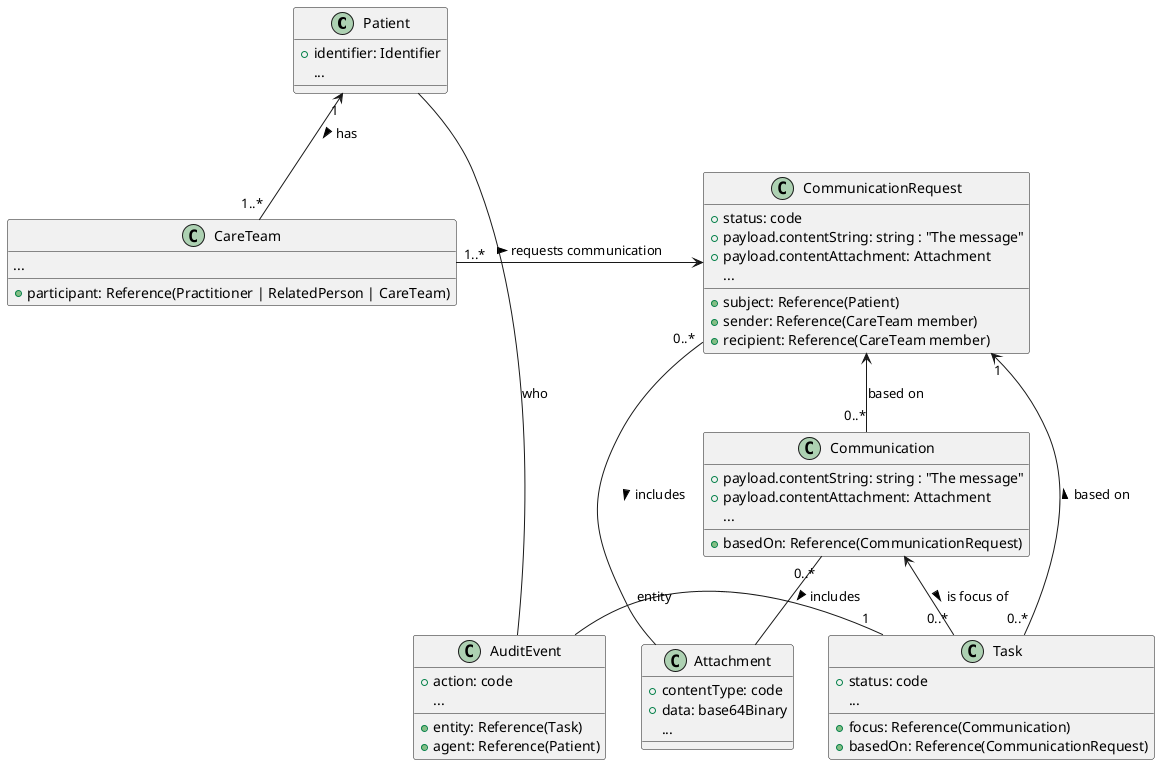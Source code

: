 @startuml
!define RECTANGLE class

RECTANGLE Patient {
  +identifier: Identifier
  ...
}

RECTANGLE CareTeam {
  +participant: Reference(Practitioner | RelatedPerson | CareTeam)
  ...
}

RECTANGLE CommunicationRequest {
  +status: code
  +subject: Reference(Patient)
  +sender: Reference(CareTeam member)
  +recipient: Reference(CareTeam member)
  +payload.contentString: string : "The message"
  +payload.contentAttachment: Attachment
  ...
}

RECTANGLE Communication {
  +basedOn: Reference(CommunicationRequest)
  +payload.contentString: string : "The message"
  +payload.contentAttachment: Attachment
  ...
}

RECTANGLE Attachment {
  +contentType: code
  +data: base64Binary
  ...
}

RECTANGLE Task {
  +status: code
  +focus: Reference(Communication)
  +basedOn: Reference(CommunicationRequest)
  ...
}

RECTANGLE AuditEvent {
  +entity: Reference(Task)
  +agent: Reference(Patient)
  +action: code
  ...
}


Patient "1" <-- "1..*" CareTeam : has >
CareTeam "1..*" -right-> CommunicationRequest : requests communication >
CommunicationRequest <-- "0..*" Communication : based on
Communication <-- "0..*" Task : is focus of >
CommunicationRequest "0..*" -- Attachment : includes >
Communication "0..*" -- Attachment : includes >
Task "0..*" -left-> "1" CommunicationRequest : based on >
AuditEvent  - "1" Task: entity
Patient  ---- AuditEvent: who
@enduml

